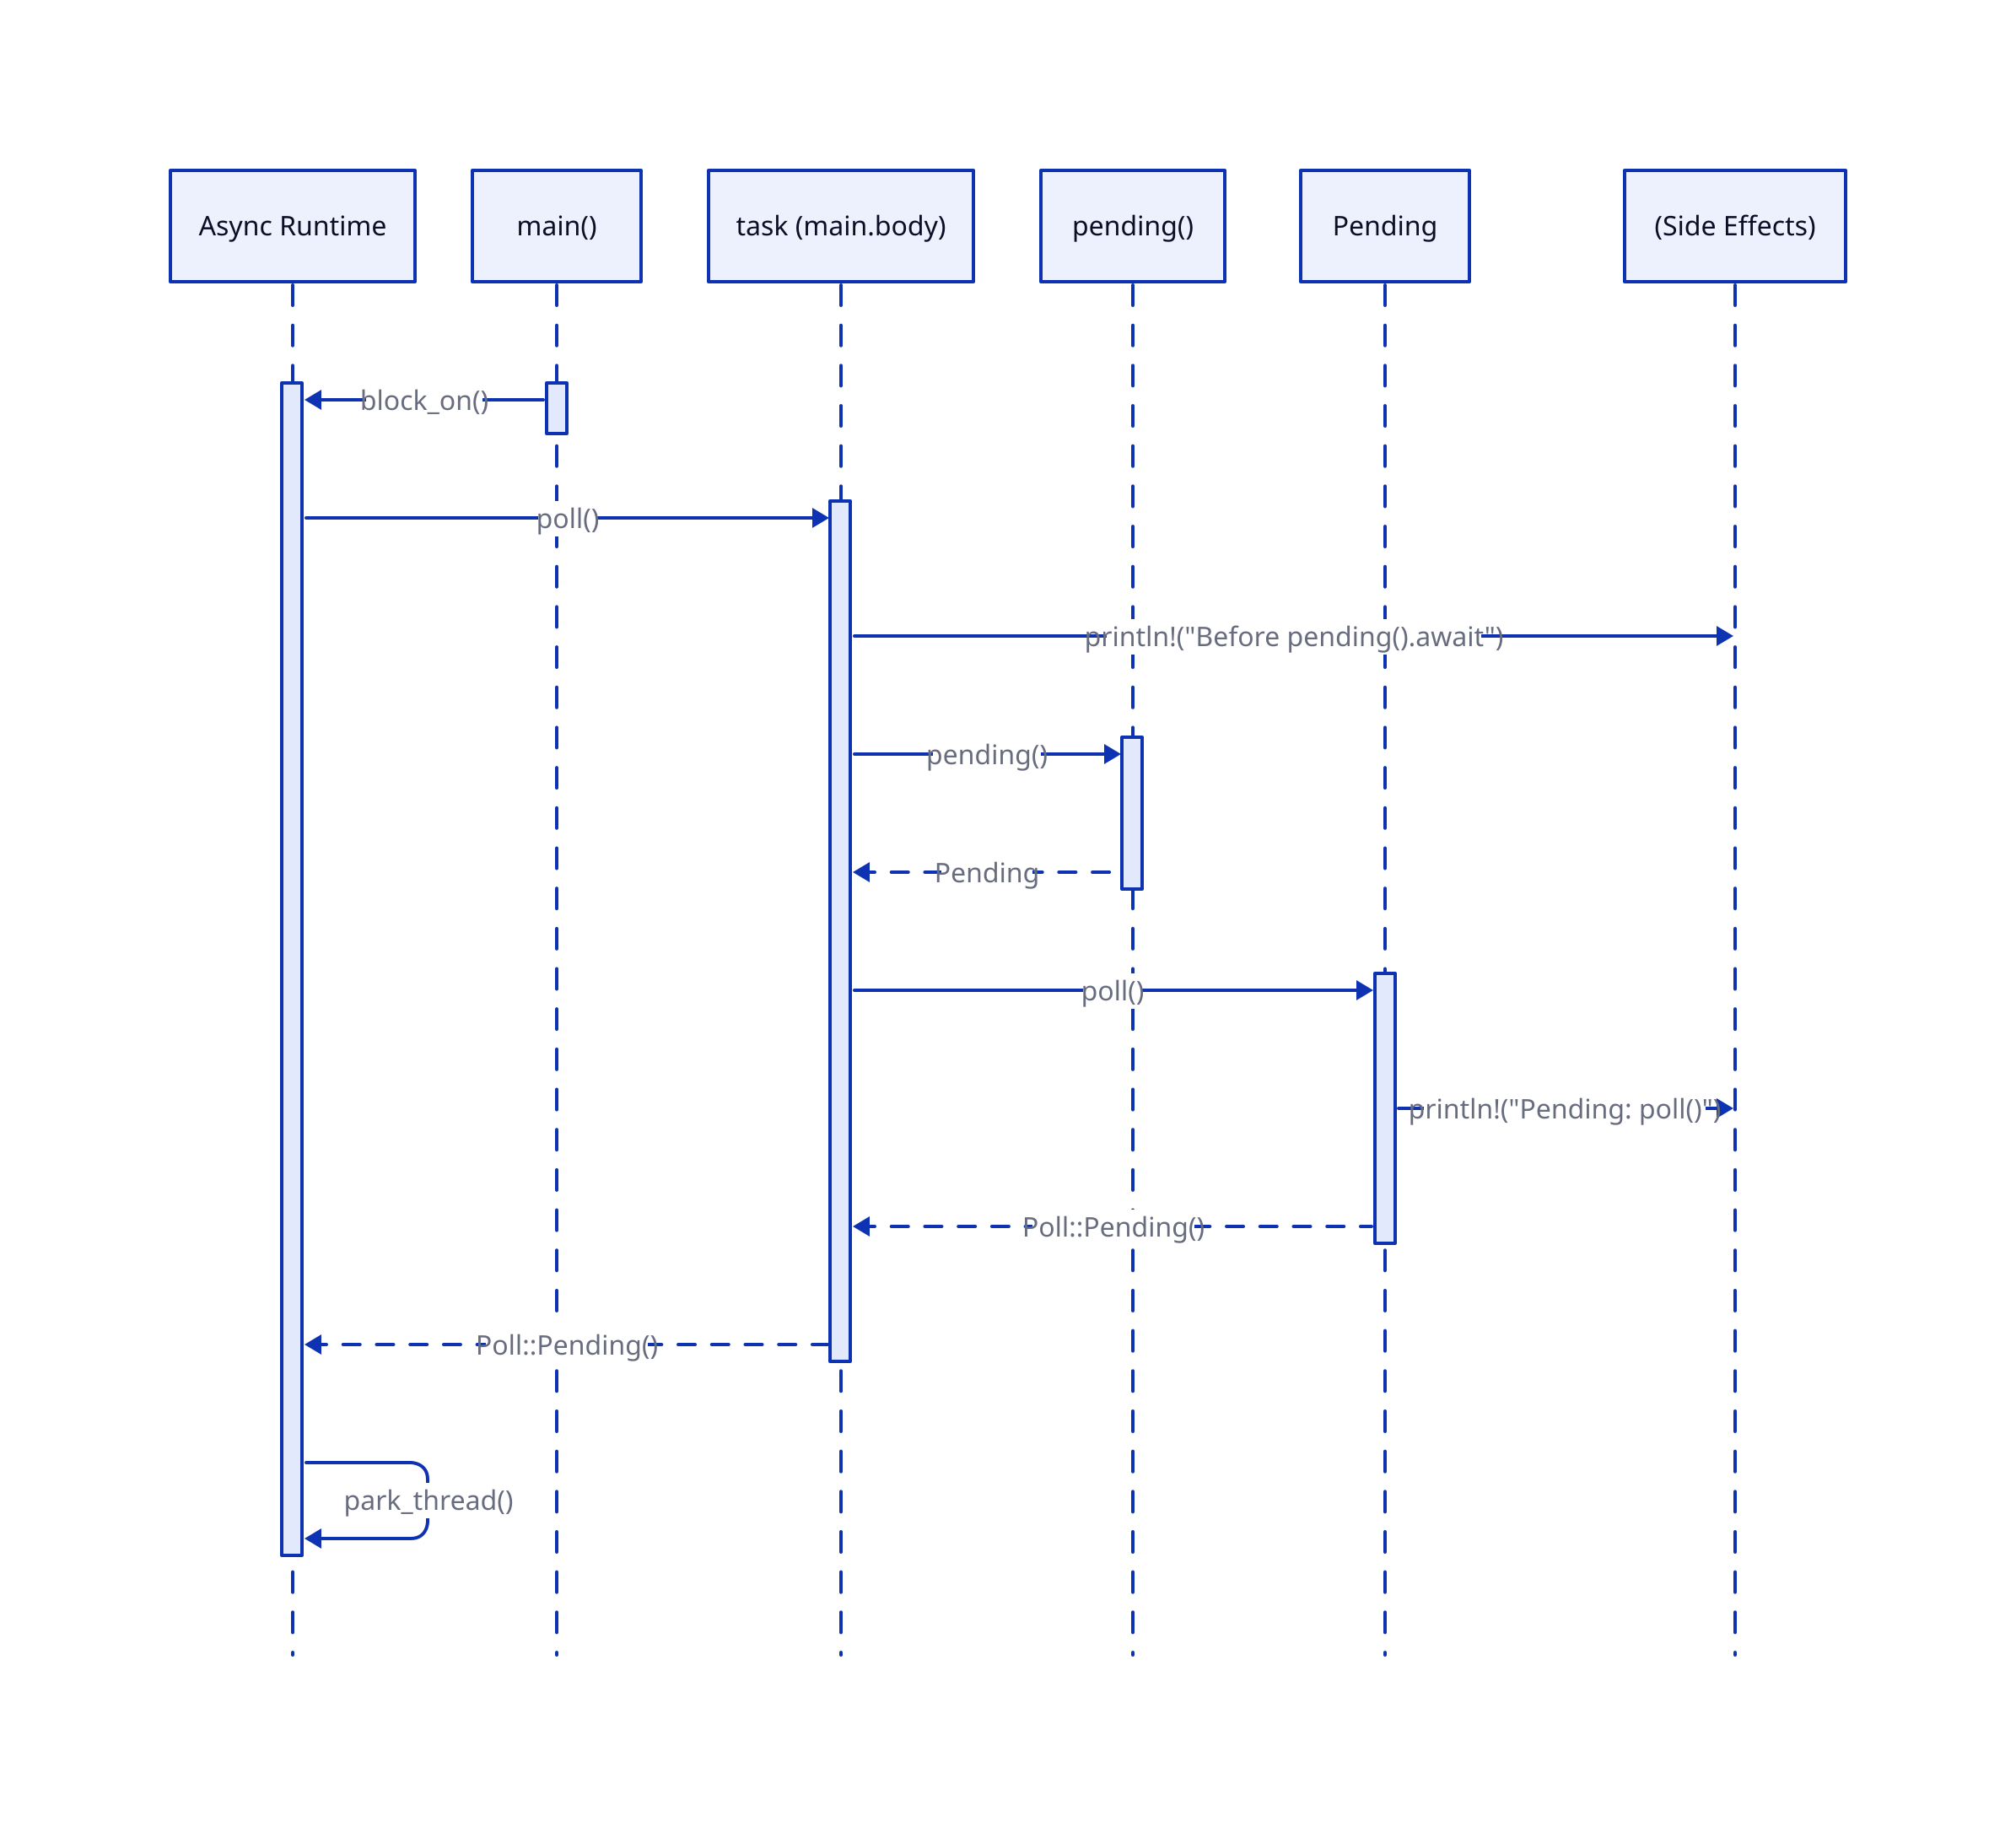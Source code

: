 shape: sequence_diagram

runtime: Async Runtime
main: main()
main_task: task (main.body)
fn_pending: pending()
pending: Pending
sa: (Side Effects)

main.fn -> runtime.block: block_on()
runtime.block -> main_task.fn: poll()

main_task.fn -> sa: println!("Before pending().await")

main_task.fn -> fn_pending.fn: pending()
main_task.fn <- fn_pending.fn: Pending {
  style.stroke-dash: 5
}

main_task.fn -> pending.future: poll()
pending.future -> sa: println!("Pending: poll()")
main_task.fn <- pending.future: Poll::Pending() {
  style.stroke-dash: 5
}

runtime.block <- main_task.fn: Poll::Pending() {
  style.stroke-dash: 5
}
runtime.block -> runtime.block: park_thread()
